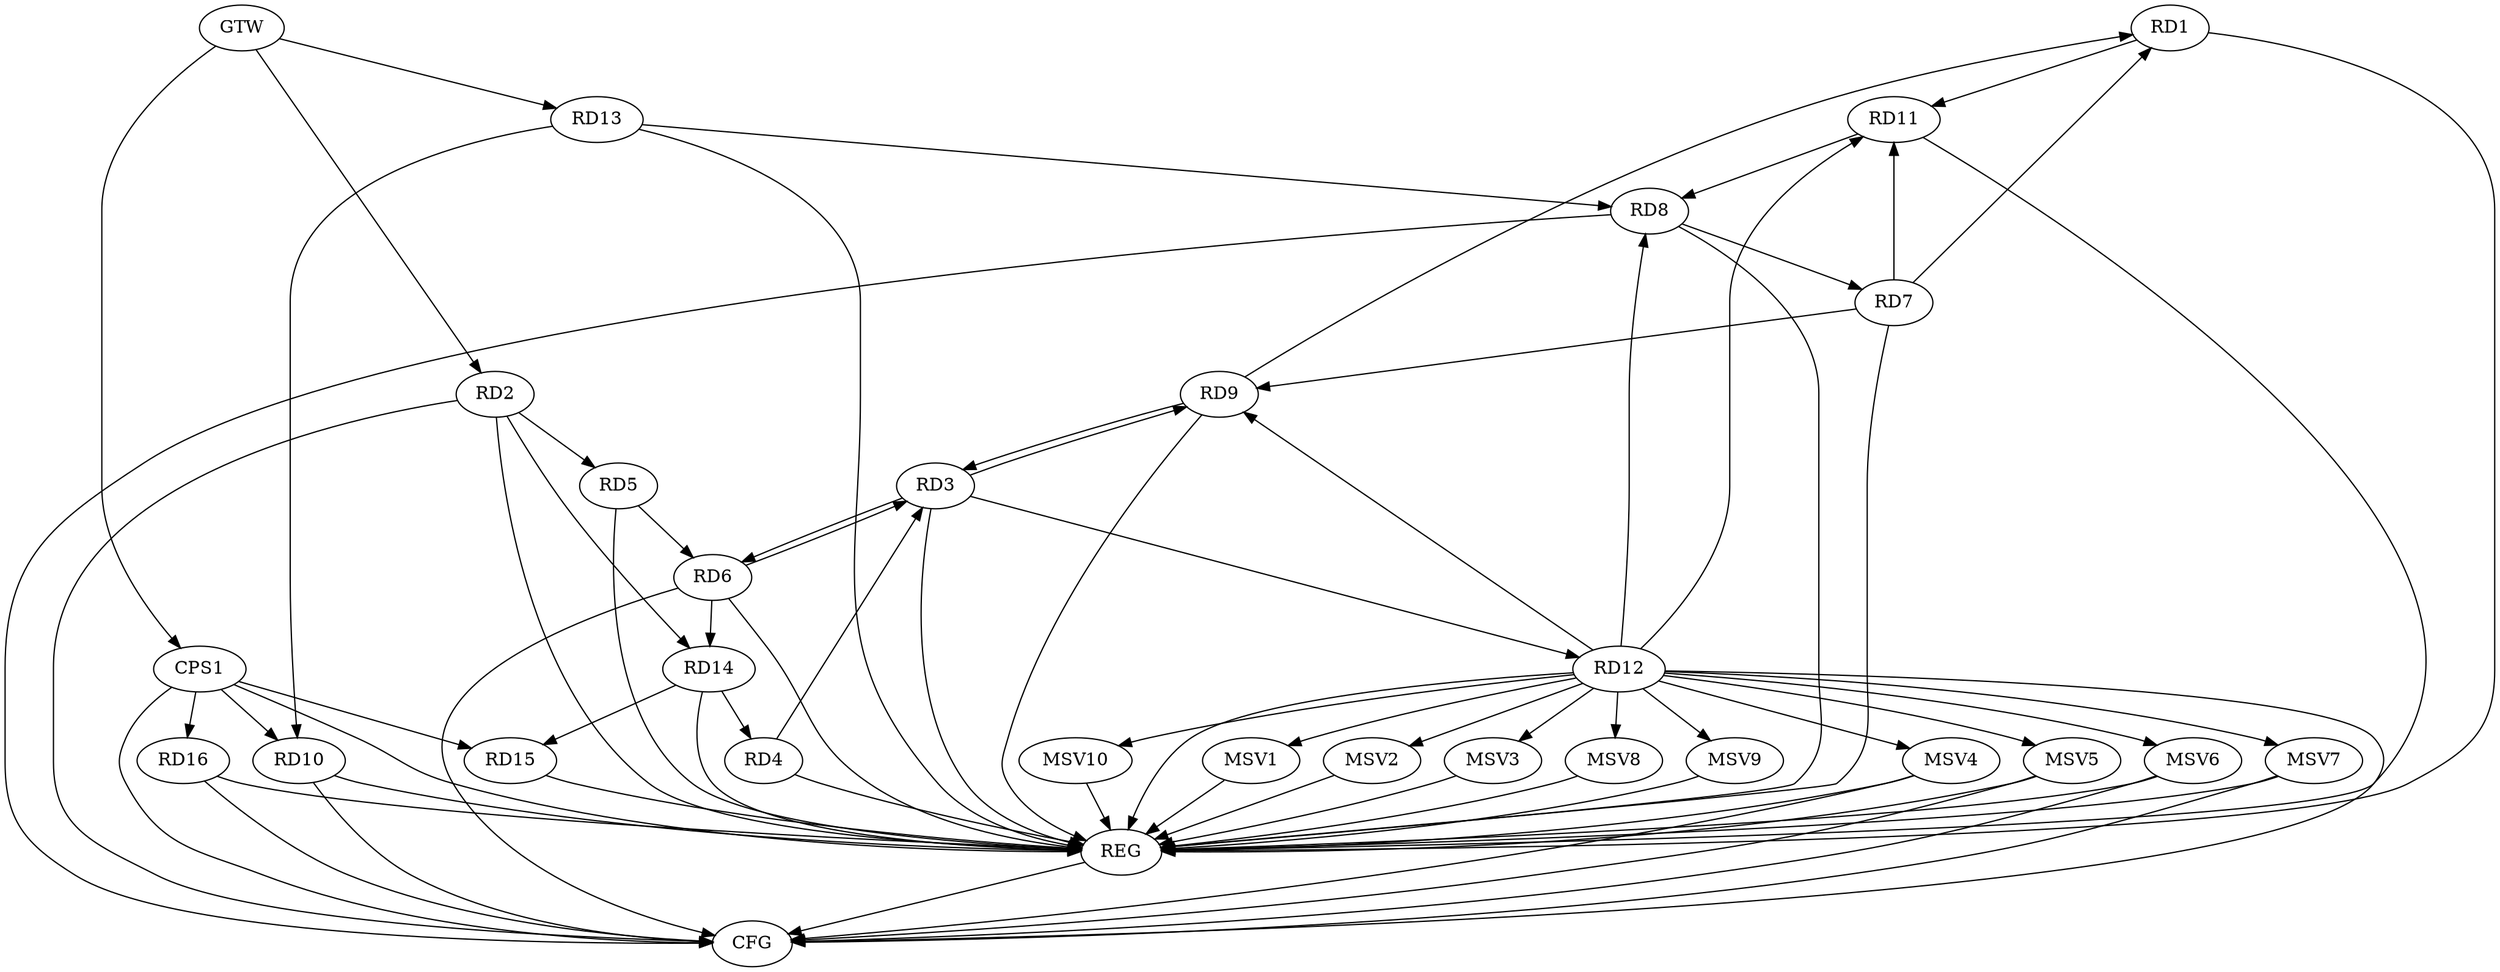 strict digraph G {
  RD1 [ label="RD1" ];
  RD2 [ label="RD2" ];
  RD3 [ label="RD3" ];
  RD4 [ label="RD4" ];
  RD5 [ label="RD5" ];
  RD6 [ label="RD6" ];
  RD7 [ label="RD7" ];
  RD8 [ label="RD8" ];
  RD9 [ label="RD9" ];
  RD10 [ label="RD10" ];
  RD11 [ label="RD11" ];
  RD12 [ label="RD12" ];
  RD13 [ label="RD13" ];
  RD14 [ label="RD14" ];
  RD15 [ label="RD15" ];
  RD16 [ label="RD16" ];
  CPS1 [ label="CPS1" ];
  GTW [ label="GTW" ];
  REG [ label="REG" ];
  CFG [ label="CFG" ];
  MSV1 [ label="MSV1" ];
  MSV2 [ label="MSV2" ];
  MSV3 [ label="MSV3" ];
  MSV4 [ label="MSV4" ];
  MSV5 [ label="MSV5" ];
  MSV6 [ label="MSV6" ];
  MSV7 [ label="MSV7" ];
  MSV8 [ label="MSV8" ];
  MSV9 [ label="MSV9" ];
  MSV10 [ label="MSV10" ];
  RD7 -> RD1;
  RD9 -> RD1;
  RD1 -> RD11;
  RD2 -> RD5;
  RD2 -> RD14;
  RD4 -> RD3;
  RD3 -> RD6;
  RD6 -> RD3;
  RD3 -> RD9;
  RD9 -> RD3;
  RD3 -> RD12;
  RD14 -> RD4;
  RD5 -> RD6;
  RD6 -> RD14;
  RD8 -> RD7;
  RD7 -> RD9;
  RD7 -> RD11;
  RD11 -> RD8;
  RD12 -> RD8;
  RD13 -> RD8;
  RD12 -> RD9;
  RD13 -> RD10;
  RD12 -> RD11;
  RD14 -> RD15;
  CPS1 -> RD10;
  CPS1 -> RD15;
  CPS1 -> RD16;
  GTW -> RD2;
  GTW -> RD13;
  GTW -> CPS1;
  RD1 -> REG;
  RD2 -> REG;
  RD3 -> REG;
  RD4 -> REG;
  RD5 -> REG;
  RD6 -> REG;
  RD7 -> REG;
  RD8 -> REG;
  RD9 -> REG;
  RD10 -> REG;
  RD11 -> REG;
  RD12 -> REG;
  RD13 -> REG;
  RD14 -> REG;
  RD15 -> REG;
  RD16 -> REG;
  CPS1 -> REG;
  RD10 -> CFG;
  RD8 -> CFG;
  CPS1 -> CFG;
  RD12 -> CFG;
  RD16 -> CFG;
  RD6 -> CFG;
  RD2 -> CFG;
  REG -> CFG;
  RD12 -> MSV1;
  RD12 -> MSV2;
  RD12 -> MSV3;
  MSV1 -> REG;
  MSV2 -> REG;
  MSV3 -> REG;
  RD12 -> MSV4;
  RD12 -> MSV5;
  MSV4 -> REG;
  MSV4 -> CFG;
  MSV5 -> REG;
  MSV5 -> CFG;
  RD12 -> MSV6;
  MSV6 -> REG;
  MSV6 -> CFG;
  RD12 -> MSV7;
  MSV7 -> REG;
  MSV7 -> CFG;
  RD12 -> MSV8;
  RD12 -> MSV9;
  MSV8 -> REG;
  MSV9 -> REG;
  RD12 -> MSV10;
  MSV10 -> REG;
}
